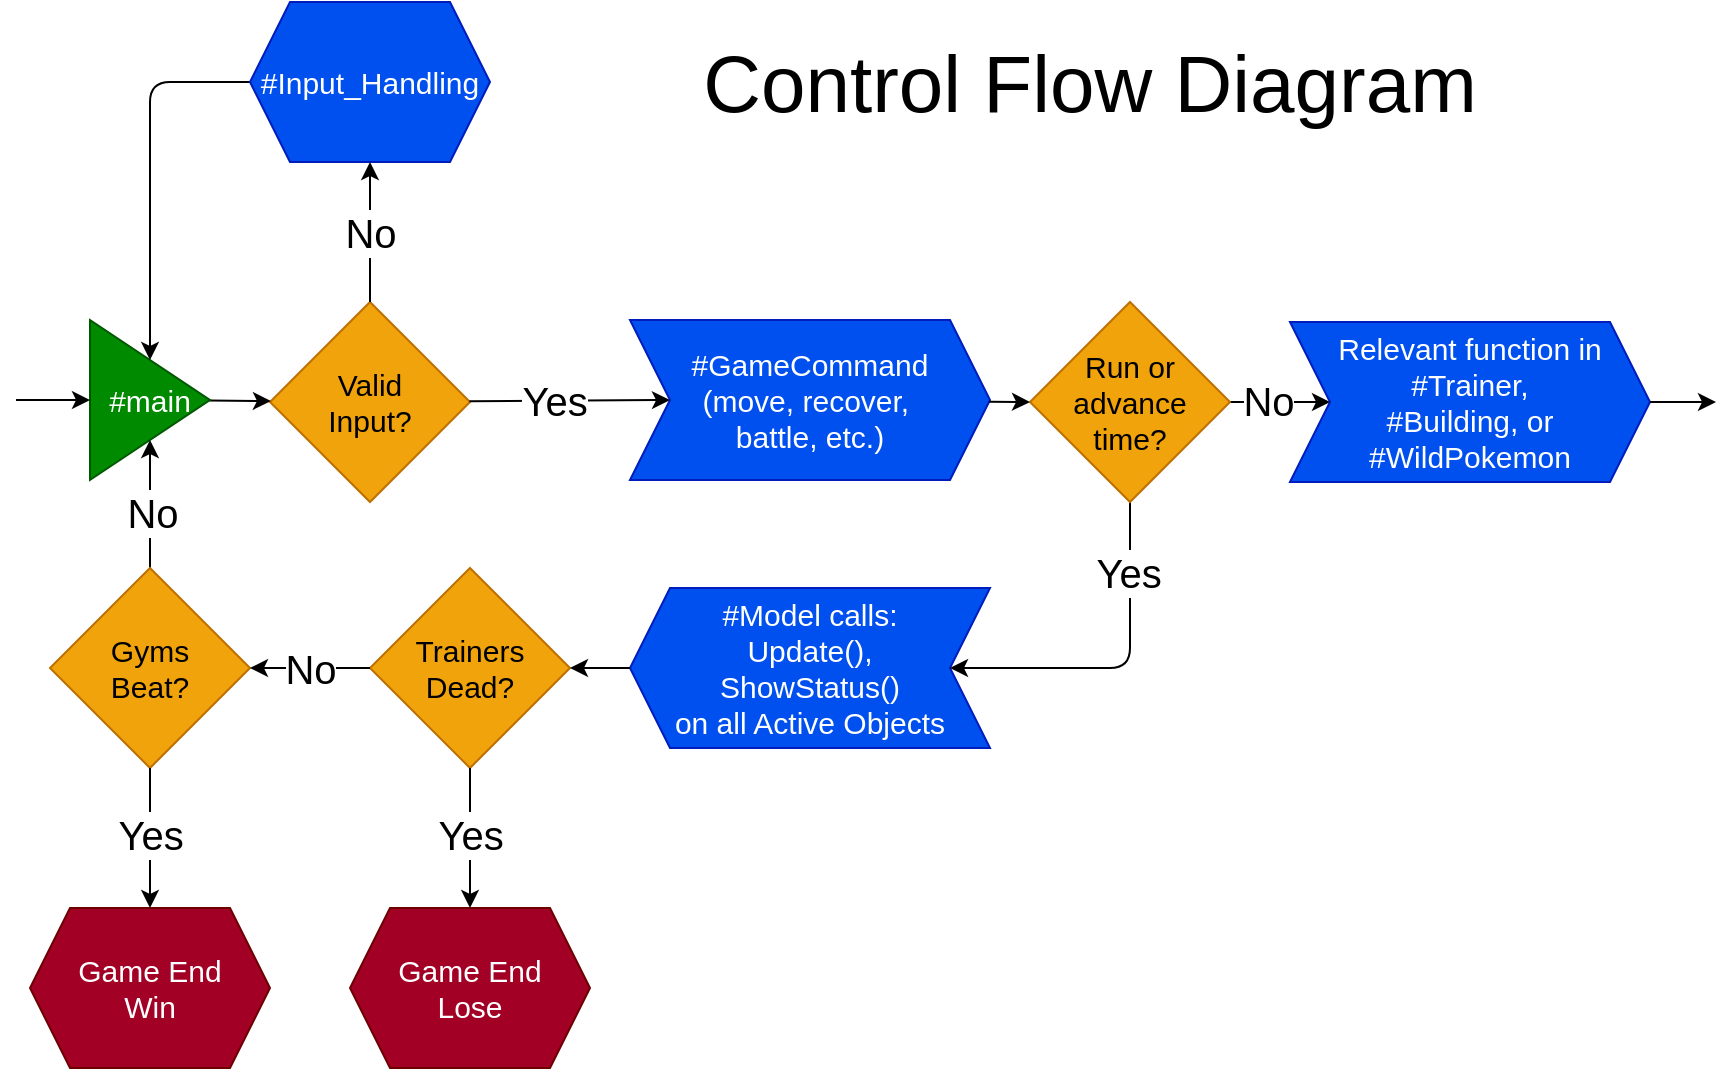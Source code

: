 <mxfile>
    <diagram id="beEnjLyOEYDNaVAhGhlW" name="Page-1">
        <mxGraphModel dx="1881" dy="790" grid="0" gridSize="10" guides="0" tooltips="1" connect="1" arrows="1" fold="1" page="1" pageScale="1" pageWidth="850" pageHeight="1100" background="none" math="0" shadow="0">
            <root>
                <mxCell id="0"/>
                <mxCell id="1" parent="0"/>
                <mxCell id="96" value="" style="group" parent="1" vertex="1" connectable="0">
                    <mxGeometry x="7" y="80" width="820" height="533" as="geometry"/>
                </mxCell>
                <mxCell id="41" value="Valid &lt;br style=&quot;font-size: 15px;&quot;&gt;Input?" style="rhombus;whiteSpace=wrap;html=1;rounded=0;shadow=0;glass=0;sketch=0;fillColor=#f0a30a;strokeColor=#BD7000;fontColor=#000000;fontSize=15;" parent="96" vertex="1">
                    <mxGeometry x="120" y="150" width="100" height="100" as="geometry"/>
                </mxCell>
                <mxCell id="47" value="" style="edgeStyle=none;html=1;" parent="96" source="42" target="41" edge="1">
                    <mxGeometry relative="1" as="geometry"/>
                </mxCell>
                <mxCell id="42" value="#main" style="triangle;whiteSpace=wrap;html=1;rounded=0;shadow=0;glass=0;sketch=0;fillColor=#008a00;fontColor=#ffffff;strokeColor=#005700;fontSize=15;" parent="96" vertex="1">
                    <mxGeometry x="30" y="159" width="60" height="80" as="geometry"/>
                </mxCell>
                <mxCell id="92" value="" style="edgeStyle=none;html=1;fontSize=15;entryX=0.5;entryY=0;entryDx=0;entryDy=0;" parent="96" source="45" target="42" edge="1">
                    <mxGeometry relative="1" as="geometry">
                        <mxPoint x="30" y="40" as="targetPoint"/>
                        <Array as="points">
                            <mxPoint x="60" y="40"/>
                        </Array>
                    </mxGeometry>
                </mxCell>
                <mxCell id="45" value="#Input_Handling" style="shape=hexagon;perimeter=hexagonPerimeter2;whiteSpace=wrap;html=1;fixedSize=1;rounded=0;shadow=0;glass=0;sketch=0;fillColor=#0050ef;strokeColor=#001DBC;fontColor=#ffffff;fontSize=15;" parent="96" vertex="1">
                    <mxGeometry x="110" width="120" height="80" as="geometry"/>
                </mxCell>
                <object label="No" id="48">
                    <mxCell style="edgeStyle=none;html=1;fontSize=20;" parent="96" source="41" target="45" edge="1">
                        <mxGeometry relative="1" as="geometry"/>
                    </mxCell>
                </object>
                <mxCell id="53" value="#GameCommand&lt;br style=&quot;font-size: 15px&quot;&gt;(move, recover,&amp;nbsp;&lt;br&gt;battle, etc.)" style="shape=step;perimeter=stepPerimeter;whiteSpace=wrap;html=1;fixedSize=1;rounded=0;shadow=0;glass=0;sketch=0;fontSize=15;fillColor=#0050ef;strokeColor=#001DBC;fontColor=#ffffff;" parent="96" vertex="1">
                    <mxGeometry x="300" y="159" width="180" height="80" as="geometry"/>
                </mxCell>
                <mxCell id="52" value="" style="edgeStyle=none;html=1;fontSize=13;entryX=0;entryY=0.5;entryDx=0;entryDy=0;" parent="96" source="41" target="53" edge="1">
                    <mxGeometry relative="1" as="geometry">
                        <mxPoint x="250" y="199" as="targetPoint"/>
                    </mxGeometry>
                </mxCell>
                <mxCell id="54" value="Yes" style="edgeLabel;html=1;align=center;verticalAlign=middle;resizable=0;points=[];fontSize=20;" parent="52" vertex="1" connectable="0">
                    <mxGeometry x="-0.087" y="-2" relative="1" as="geometry">
                        <mxPoint x="-4" y="-3" as="offset"/>
                    </mxGeometry>
                </mxCell>
                <mxCell id="55" value="Relevant function in #Trainer,&lt;br style=&quot;font-size: 15px&quot;&gt;#Building, or&lt;br style=&quot;font-size: 15px&quot;&gt;#WildPokemon" style="shape=step;perimeter=stepPerimeter;whiteSpace=wrap;html=1;fixedSize=1;rounded=0;shadow=0;glass=0;sketch=0;fontSize=15;fillColor=#0050ef;strokeColor=#001DBC;fontColor=#ffffff;" parent="96" vertex="1">
                    <mxGeometry x="630" y="160" width="180" height="80" as="geometry"/>
                </mxCell>
                <mxCell id="57" value="#Model calls:&lt;br style=&quot;font-size: 15px&quot;&gt;Update(),&lt;br style=&quot;font-size: 15px&quot;&gt;ShowStatus()&lt;br style=&quot;font-size: 15px&quot;&gt;on all Active Objects" style="shape=step;perimeter=stepPerimeter;whiteSpace=wrap;html=1;fixedSize=1;rounded=0;shadow=0;glass=0;sketch=0;fontSize=15;direction=west;fillColor=#0050ef;strokeColor=#001DBC;fontColor=#ffffff;" parent="96" vertex="1">
                    <mxGeometry x="300" y="293" width="180" height="80" as="geometry"/>
                </mxCell>
                <mxCell id="62" value="Trainers&lt;br style=&quot;font-size: 15px;&quot;&gt;Dead?" style="rhombus;whiteSpace=wrap;html=1;rounded=0;shadow=0;glass=0;sketch=0;fontSize=15;fillColor=#f0a30a;fontColor=#000000;strokeColor=#BD7000;" parent="96" vertex="1">
                    <mxGeometry x="170" y="283" width="100" height="100" as="geometry"/>
                </mxCell>
                <mxCell id="89" value="" style="edgeStyle=none;html=1;fontSize=15;" parent="96" source="63" target="42" edge="1">
                    <mxGeometry relative="1" as="geometry"/>
                </mxCell>
                <mxCell id="90" value="No" style="edgeLabel;html=1;align=center;verticalAlign=middle;resizable=0;points=[];fontSize=20;" parent="89" vertex="1" connectable="0">
                    <mxGeometry x="-0.159" y="-1" relative="1" as="geometry">
                        <mxPoint y="-1" as="offset"/>
                    </mxGeometry>
                </mxCell>
                <mxCell id="63" value="Gyms&lt;br style=&quot;font-size: 15px;&quot;&gt;Beat?" style="rhombus;whiteSpace=wrap;html=1;rounded=0;shadow=0;glass=0;sketch=0;fontSize=15;fillColor=#f0a30a;fontColor=#000000;strokeColor=#BD7000;" parent="96" vertex="1">
                    <mxGeometry x="10" y="283" width="100" height="100" as="geometry"/>
                </mxCell>
                <mxCell id="64" value="&lt;font style=&quot;font-size: 20px;&quot;&gt;No&lt;/font&gt;" style="edgeStyle=none;html=1;fontSize=20;" parent="96" source="62" target="63" edge="1">
                    <mxGeometry relative="1" as="geometry"/>
                </mxCell>
                <mxCell id="65" value="Game End&lt;br style=&quot;font-size: 15px;&quot;&gt;Lose" style="shape=hexagon;perimeter=hexagonPerimeter2;whiteSpace=wrap;html=1;fixedSize=1;rounded=0;shadow=0;glass=0;sketch=0;fillColor=#a20025;fontColor=#ffffff;strokeColor=#6F0000;fontSize=15;" parent="96" vertex="1">
                    <mxGeometry x="160" y="453" width="120" height="80" as="geometry"/>
                </mxCell>
                <mxCell id="66" value="" style="edgeStyle=none;html=1;fontSize=12;" parent="96" source="62" target="65" edge="1">
                    <mxGeometry relative="1" as="geometry"/>
                </mxCell>
                <mxCell id="73" value="&lt;font style=&quot;font-size: 20px;&quot;&gt;Yes&lt;/font&gt;" style="edgeLabel;html=1;align=center;verticalAlign=middle;resizable=0;points=[];fontSize=20;" parent="66" vertex="1" connectable="0">
                    <mxGeometry x="-0.075" relative="1" as="geometry">
                        <mxPoint as="offset"/>
                    </mxGeometry>
                </mxCell>
                <mxCell id="67" value="Game End&lt;br style=&quot;font-size: 15px;&quot;&gt;Win" style="shape=hexagon;perimeter=hexagonPerimeter2;whiteSpace=wrap;html=1;fixedSize=1;rounded=0;shadow=0;glass=0;sketch=0;fillColor=#a20025;fontColor=#ffffff;strokeColor=#6F0000;fontSize=15;" parent="96" vertex="1">
                    <mxGeometry y="453" width="120" height="80" as="geometry"/>
                </mxCell>
                <mxCell id="68" value="" style="edgeStyle=none;html=1;fontSize=12;entryX=0.5;entryY=0;entryDx=0;entryDy=0;" parent="96" source="63" target="67" edge="1">
                    <mxGeometry relative="1" as="geometry">
                        <mxPoint x="61" y="453" as="targetPoint"/>
                    </mxGeometry>
                </mxCell>
                <mxCell id="69" value="&lt;font style=&quot;font-size: 20px;&quot;&gt;Yes&lt;/font&gt;" style="edgeLabel;html=1;align=center;verticalAlign=middle;resizable=0;points=[];fontSize=20;" parent="68" vertex="1" connectable="0">
                    <mxGeometry x="-0.075" relative="1" as="geometry">
                        <mxPoint as="offset"/>
                    </mxGeometry>
                </mxCell>
                <mxCell id="78" value="" style="edgeStyle=none;html=1;fontSize=15;exitX=1;exitY=0.5;exitDx=0;exitDy=0;" parent="96" source="57" target="62" edge="1">
                    <mxGeometry relative="1" as="geometry">
                        <mxPoint x="299" y="333" as="sourcePoint"/>
                    </mxGeometry>
                </mxCell>
                <mxCell id="84" value="" style="edgeStyle=none;html=1;fontSize=15;" parent="96" source="83" target="55" edge="1">
                    <mxGeometry relative="1" as="geometry"/>
                </mxCell>
                <mxCell id="85" value="No" style="edgeLabel;html=1;align=center;verticalAlign=middle;resizable=0;points=[];fontSize=20;" parent="84" vertex="1" connectable="0">
                    <mxGeometry x="0.015" y="1" relative="1" as="geometry">
                        <mxPoint x="-7" as="offset"/>
                    </mxGeometry>
                </mxCell>
                <mxCell id="87" value="" style="edgeStyle=none;html=1;fontSize=12;entryX=0;entryY=0.5;entryDx=0;entryDy=0;" parent="96" source="83" target="57" edge="1">
                    <mxGeometry relative="1" as="geometry">
                        <mxPoint x="520" y="329" as="targetPoint"/>
                        <Array as="points">
                            <mxPoint x="550" y="333"/>
                        </Array>
                    </mxGeometry>
                </mxCell>
                <mxCell id="88" value="&lt;font style=&quot;font-size: 20px;&quot;&gt;Yes&lt;/font&gt;" style="edgeLabel;html=1;align=center;verticalAlign=middle;resizable=0;points=[];fontSize=20;" parent="87" vertex="1" connectable="0">
                    <mxGeometry x="-0.641" y="1" relative="1" as="geometry">
                        <mxPoint x="-2" y="4" as="offset"/>
                    </mxGeometry>
                </mxCell>
                <mxCell id="83" value="&lt;font style=&quot;font-size: 15px&quot;&gt;Run or&lt;br&gt;advance&lt;br&gt;time?&lt;/font&gt;" style="rhombus;whiteSpace=wrap;html=1;rounded=0;shadow=0;glass=0;sketch=0;fontSize=15;fillColor=#f0a30a;fontColor=#000000;strokeColor=#BD7000;" parent="96" vertex="1">
                    <mxGeometry x="500" y="150" width="100" height="100" as="geometry"/>
                </mxCell>
                <mxCell id="82" value="" style="edgeStyle=none;html=1;fontSize=15;entryX=0;entryY=0.5;entryDx=0;entryDy=0;" parent="96" source="53" target="83" edge="1">
                    <mxGeometry relative="1" as="geometry">
                        <mxPoint x="545" y="199" as="targetPoint"/>
                    </mxGeometry>
                </mxCell>
                <mxCell id="95" value="Control Flow Diagram" style="text;html=1;strokeColor=none;fillColor=none;align=center;verticalAlign=middle;whiteSpace=wrap;rounded=0;fontSize=40;" parent="96" vertex="1">
                    <mxGeometry x="320" y="25" width="420" height="30" as="geometry"/>
                </mxCell>
                <mxCell id="98" value="" style="edgeStyle=none;html=1;" parent="1" source="55" edge="1">
                    <mxGeometry relative="1" as="geometry">
                        <mxPoint x="850" y="280" as="targetPoint"/>
                    </mxGeometry>
                </mxCell>
                <mxCell id="99" value="" style="endArrow=classic;html=1;entryX=0;entryY=0.5;entryDx=0;entryDy=0;" parent="1" target="42" edge="1">
                    <mxGeometry width="50" height="50" relative="1" as="geometry">
                        <mxPoint y="279" as="sourcePoint"/>
                        <mxPoint x="370" y="310" as="targetPoint"/>
                    </mxGeometry>
                </mxCell>
            </root>
        </mxGraphModel>
    </diagram>
</mxfile>